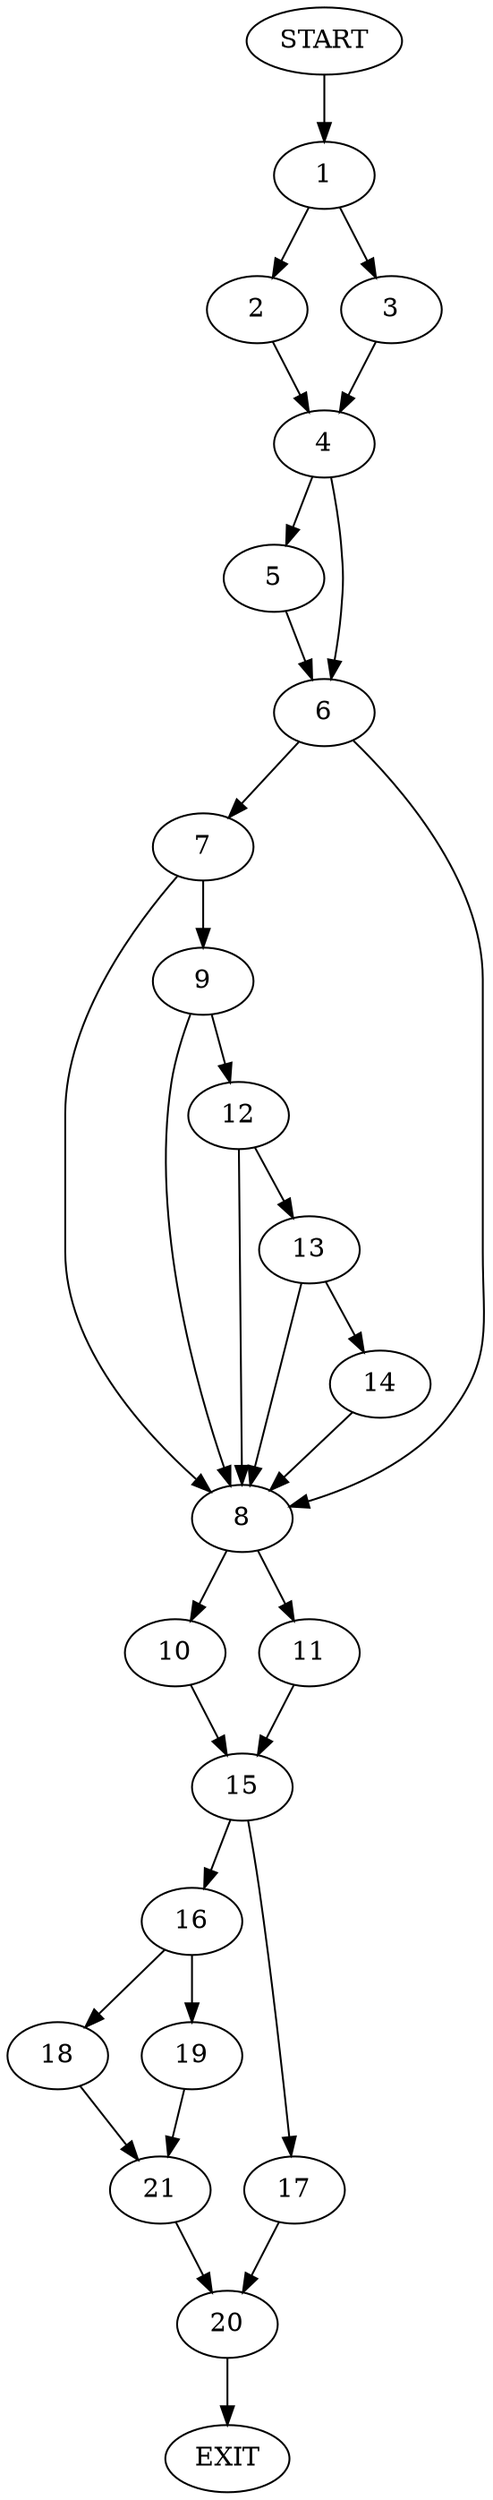 digraph {
0 [label="START"]
22 [label="EXIT"]
0 -> 1
1 -> 2
1 -> 3
3 -> 4
2 -> 4
4 -> 5
4 -> 6
6 -> 7
6 -> 8
5 -> 6
7 -> 9
7 -> 8
8 -> 10
8 -> 11
9 -> 12
9 -> 8
12 -> 13
12 -> 8
13 -> 14
13 -> 8
14 -> 8
10 -> 15
11 -> 15
15 -> 16
15 -> 17
16 -> 18
16 -> 19
17 -> 20
18 -> 21
19 -> 21
21 -> 20
20 -> 22
}
